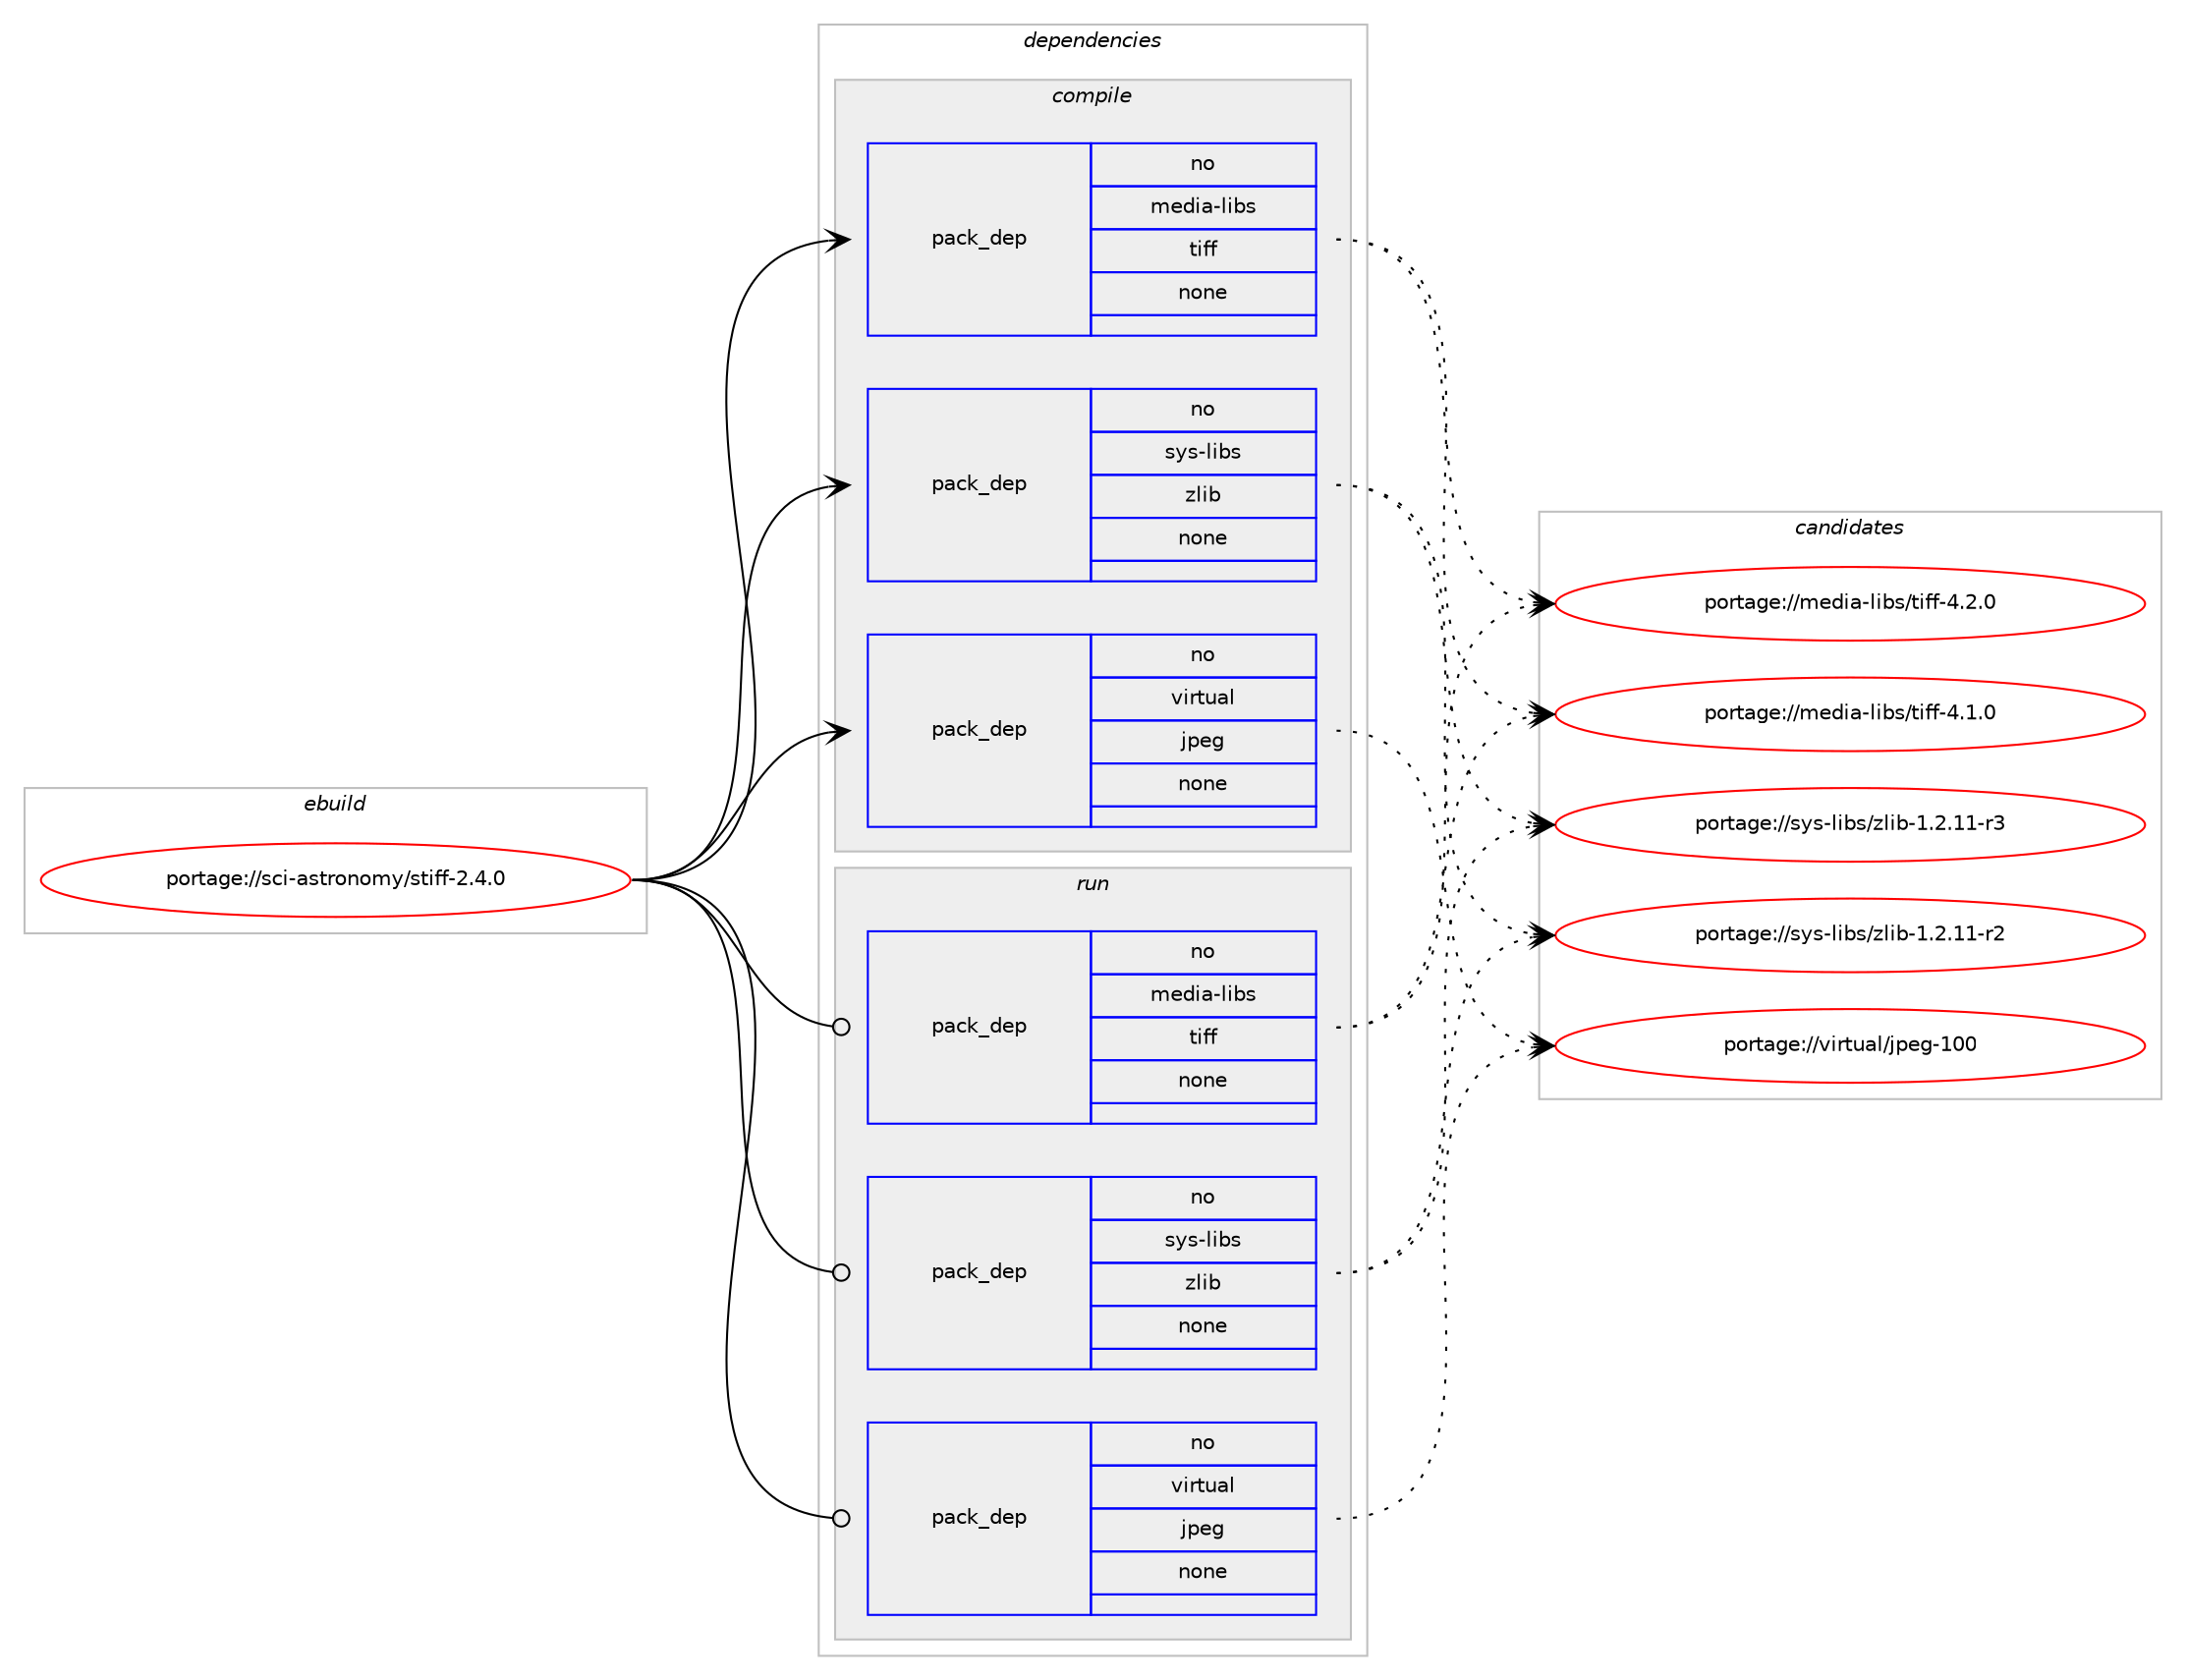 digraph prolog {

# *************
# Graph options
# *************

newrank=true;
concentrate=true;
compound=true;
graph [rankdir=LR,fontname=Helvetica,fontsize=10,ranksep=1.5];#, ranksep=2.5, nodesep=0.2];
edge  [arrowhead=vee];
node  [fontname=Helvetica,fontsize=10];

# **********
# The ebuild
# **********

subgraph cluster_leftcol {
color=gray;
rank=same;
label=<<i>ebuild</i>>;
id [label="portage://sci-astronomy/stiff-2.4.0", color=red, width=4, href="../sci-astronomy/stiff-2.4.0.svg"];
}

# ****************
# The dependencies
# ****************

subgraph cluster_midcol {
color=gray;
label=<<i>dependencies</i>>;
subgraph cluster_compile {
fillcolor="#eeeeee";
style=filled;
label=<<i>compile</i>>;
subgraph pack2321 {
dependency2683 [label=<<TABLE BORDER="0" CELLBORDER="1" CELLSPACING="0" CELLPADDING="4" WIDTH="220"><TR><TD ROWSPAN="6" CELLPADDING="30">pack_dep</TD></TR><TR><TD WIDTH="110">no</TD></TR><TR><TD>media-libs</TD></TR><TR><TD>tiff</TD></TR><TR><TD>none</TD></TR><TR><TD></TD></TR></TABLE>>, shape=none, color=blue];
}
id:e -> dependency2683:w [weight=20,style="solid",arrowhead="vee"];
subgraph pack2322 {
dependency2684 [label=<<TABLE BORDER="0" CELLBORDER="1" CELLSPACING="0" CELLPADDING="4" WIDTH="220"><TR><TD ROWSPAN="6" CELLPADDING="30">pack_dep</TD></TR><TR><TD WIDTH="110">no</TD></TR><TR><TD>sys-libs</TD></TR><TR><TD>zlib</TD></TR><TR><TD>none</TD></TR><TR><TD></TD></TR></TABLE>>, shape=none, color=blue];
}
id:e -> dependency2684:w [weight=20,style="solid",arrowhead="vee"];
subgraph pack2323 {
dependency2685 [label=<<TABLE BORDER="0" CELLBORDER="1" CELLSPACING="0" CELLPADDING="4" WIDTH="220"><TR><TD ROWSPAN="6" CELLPADDING="30">pack_dep</TD></TR><TR><TD WIDTH="110">no</TD></TR><TR><TD>virtual</TD></TR><TR><TD>jpeg</TD></TR><TR><TD>none</TD></TR><TR><TD></TD></TR></TABLE>>, shape=none, color=blue];
}
id:e -> dependency2685:w [weight=20,style="solid",arrowhead="vee"];
}
subgraph cluster_compileandrun {
fillcolor="#eeeeee";
style=filled;
label=<<i>compile and run</i>>;
}
subgraph cluster_run {
fillcolor="#eeeeee";
style=filled;
label=<<i>run</i>>;
subgraph pack2324 {
dependency2686 [label=<<TABLE BORDER="0" CELLBORDER="1" CELLSPACING="0" CELLPADDING="4" WIDTH="220"><TR><TD ROWSPAN="6" CELLPADDING="30">pack_dep</TD></TR><TR><TD WIDTH="110">no</TD></TR><TR><TD>media-libs</TD></TR><TR><TD>tiff</TD></TR><TR><TD>none</TD></TR><TR><TD></TD></TR></TABLE>>, shape=none, color=blue];
}
id:e -> dependency2686:w [weight=20,style="solid",arrowhead="odot"];
subgraph pack2325 {
dependency2687 [label=<<TABLE BORDER="0" CELLBORDER="1" CELLSPACING="0" CELLPADDING="4" WIDTH="220"><TR><TD ROWSPAN="6" CELLPADDING="30">pack_dep</TD></TR><TR><TD WIDTH="110">no</TD></TR><TR><TD>sys-libs</TD></TR><TR><TD>zlib</TD></TR><TR><TD>none</TD></TR><TR><TD></TD></TR></TABLE>>, shape=none, color=blue];
}
id:e -> dependency2687:w [weight=20,style="solid",arrowhead="odot"];
subgraph pack2326 {
dependency2688 [label=<<TABLE BORDER="0" CELLBORDER="1" CELLSPACING="0" CELLPADDING="4" WIDTH="220"><TR><TD ROWSPAN="6" CELLPADDING="30">pack_dep</TD></TR><TR><TD WIDTH="110">no</TD></TR><TR><TD>virtual</TD></TR><TR><TD>jpeg</TD></TR><TR><TD>none</TD></TR><TR><TD></TD></TR></TABLE>>, shape=none, color=blue];
}
id:e -> dependency2688:w [weight=20,style="solid",arrowhead="odot"];
}
}

# **************
# The candidates
# **************

subgraph cluster_choices {
rank=same;
color=gray;
label=<<i>candidates</i>>;

subgraph choice2321 {
color=black;
nodesep=1;
choice10910110010597451081059811547116105102102455246504648 [label="portage://media-libs/tiff-4.2.0", color=red, width=4,href="../media-libs/tiff-4.2.0.svg"];
choice10910110010597451081059811547116105102102455246494648 [label="portage://media-libs/tiff-4.1.0", color=red, width=4,href="../media-libs/tiff-4.1.0.svg"];
dependency2683:e -> choice10910110010597451081059811547116105102102455246504648:w [style=dotted,weight="100"];
dependency2683:e -> choice10910110010597451081059811547116105102102455246494648:w [style=dotted,weight="100"];
}
subgraph choice2322 {
color=black;
nodesep=1;
choice11512111545108105981154712210810598454946504649494511451 [label="portage://sys-libs/zlib-1.2.11-r3", color=red, width=4,href="../sys-libs/zlib-1.2.11-r3.svg"];
choice11512111545108105981154712210810598454946504649494511450 [label="portage://sys-libs/zlib-1.2.11-r2", color=red, width=4,href="../sys-libs/zlib-1.2.11-r2.svg"];
dependency2684:e -> choice11512111545108105981154712210810598454946504649494511451:w [style=dotted,weight="100"];
dependency2684:e -> choice11512111545108105981154712210810598454946504649494511450:w [style=dotted,weight="100"];
}
subgraph choice2323 {
color=black;
nodesep=1;
choice118105114116117971084710611210110345494848 [label="portage://virtual/jpeg-100", color=red, width=4,href="../virtual/jpeg-100.svg"];
dependency2685:e -> choice118105114116117971084710611210110345494848:w [style=dotted,weight="100"];
}
subgraph choice2324 {
color=black;
nodesep=1;
choice10910110010597451081059811547116105102102455246504648 [label="portage://media-libs/tiff-4.2.0", color=red, width=4,href="../media-libs/tiff-4.2.0.svg"];
choice10910110010597451081059811547116105102102455246494648 [label="portage://media-libs/tiff-4.1.0", color=red, width=4,href="../media-libs/tiff-4.1.0.svg"];
dependency2686:e -> choice10910110010597451081059811547116105102102455246504648:w [style=dotted,weight="100"];
dependency2686:e -> choice10910110010597451081059811547116105102102455246494648:w [style=dotted,weight="100"];
}
subgraph choice2325 {
color=black;
nodesep=1;
choice11512111545108105981154712210810598454946504649494511451 [label="portage://sys-libs/zlib-1.2.11-r3", color=red, width=4,href="../sys-libs/zlib-1.2.11-r3.svg"];
choice11512111545108105981154712210810598454946504649494511450 [label="portage://sys-libs/zlib-1.2.11-r2", color=red, width=4,href="../sys-libs/zlib-1.2.11-r2.svg"];
dependency2687:e -> choice11512111545108105981154712210810598454946504649494511451:w [style=dotted,weight="100"];
dependency2687:e -> choice11512111545108105981154712210810598454946504649494511450:w [style=dotted,weight="100"];
}
subgraph choice2326 {
color=black;
nodesep=1;
choice118105114116117971084710611210110345494848 [label="portage://virtual/jpeg-100", color=red, width=4,href="../virtual/jpeg-100.svg"];
dependency2688:e -> choice118105114116117971084710611210110345494848:w [style=dotted,weight="100"];
}
}

}
